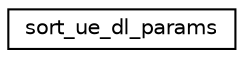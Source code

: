 digraph "Graphical Class Hierarchy"
{
 // LATEX_PDF_SIZE
  edge [fontname="Helvetica",fontsize="10",labelfontname="Helvetica",labelfontsize="10"];
  node [fontname="Helvetica",fontsize="10",shape=record];
  rankdir="LR";
  Node0 [label="sort_ue_dl_params",height=0.2,width=0.4,color="black", fillcolor="white", style="filled",URL="$structsort__ue__dl__params.html",tooltip=" "];
}
